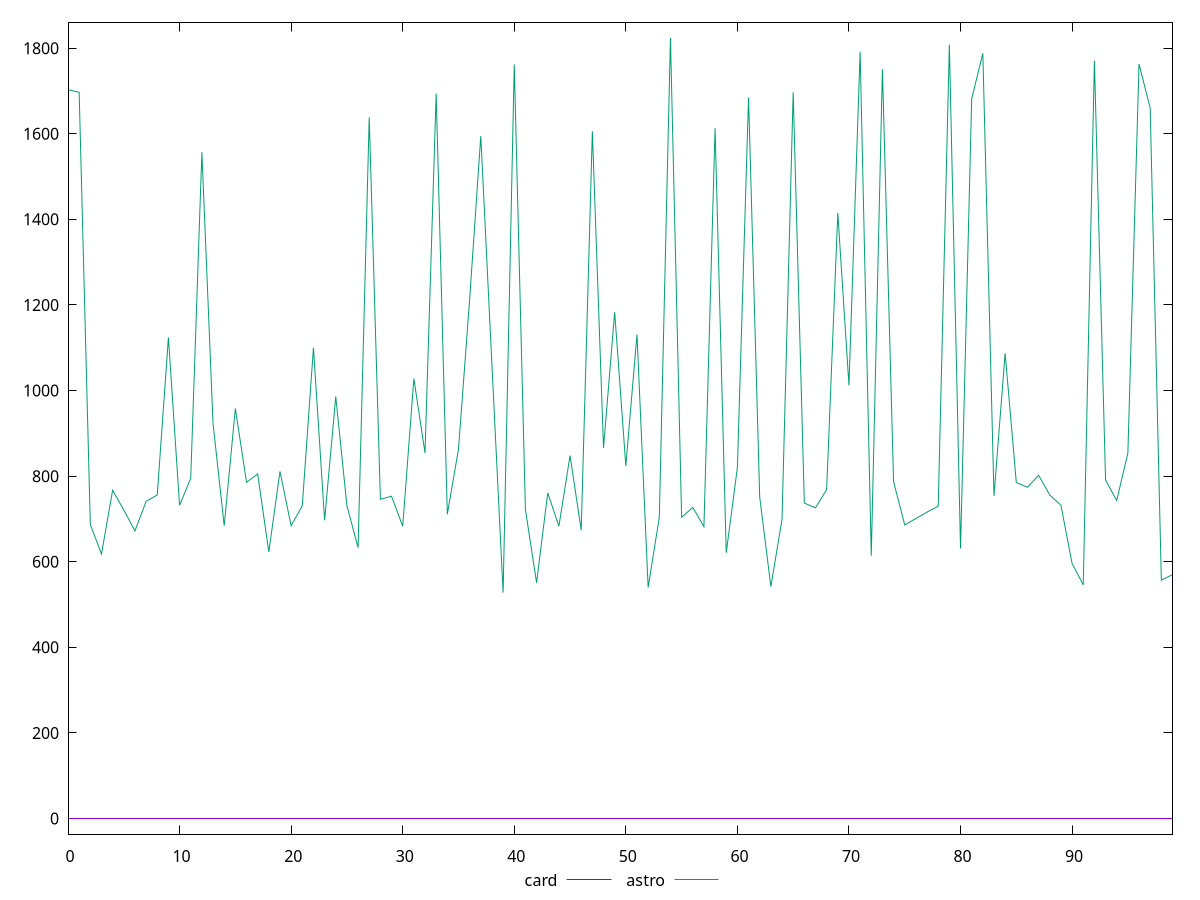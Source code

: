 reset

$card <<EOF
0 0
1 0
2 0
3 0
4 0
5 0
6 0
7 0
8 0
9 0
10 0
11 0
12 0
13 0
14 0
15 0
16 0
17 0
18 0
19 0
20 0
21 0
22 0
23 0
24 0
25 0
26 0
27 0
28 0
29 0
30 0
31 0
32 0
33 0
34 0
35 0
36 0
37 0
38 0
39 0
40 0
41 0
42 0
43 0
44 0
45 0
46 0
47 0
48 0
49 0
50 0
51 0
52 0
53 0
54 0
55 0
56 0
57 0
58 0
59 0
60 0
61 0
62 0
63 0
64 0
65 0
66 0
67 0
68 0
69 0
70 0
71 0
72 0
73 0
74 0
75 0
76 0
77 0
78 0
79 0
80 0
81 0
82 0
83 0
84 0
85 0
86 0
87 0
88 0
89 0
91 0
92 0
93 0
94 0
95 0
96 0
97 0
99 0
EOF

$astro <<EOF
0 1703
1 1697
2 687
3 618
4 767
5 721
6 672
7 741
8 756
9 1124
10 732
11 795
12 1557
13 923
14 684
15 958
16 786
17 805
18 623
19 811
20 684
21 731
22 1100
23 697
24 986
25 731
26 633
27 1638
28 746
29 753
30 683
31 1028
32 854
33 1694
34 711
35 863
36 1213
37 1595
38 1059
39 528
40 1762
41 722
42 551
43 761
44 683
45 848
46 674
47 1606
48 866
49 1183
50 824
51 1131
52 540
53 704
54 1824
55 704
56 727
57 682
58 1613
59 621
60 820
61 1685
62 751
63 542
64 699
65 1697
66 737
67 726
68 769
69 1415
70 1012
71 1792
72 614
73 1751
74 787
75 686
76 701
77 716
78 730
79 1808
80 631
81 1682
82 1788
83 754
84 1087
85 785
86 774
87 802
88 756
89 732
90 596
91 546
92 1771
93 791
94 743
95 854
96 1763
97 1660
98 557
99 570
EOF

set key outside below
set xrange [0:99]
set yrange [-36.480000000000004:1860.48]
set trange [-36.480000000000004:1860.48]
set terminal svg size 640, 520 enhanced background rgb 'white'
set output "report/report_00029_2021-02-24T13-36-40.390Z/render-blocking-resources/comparison/line/2_vs_3.svg"

plot $card title "card" with line, \
     $astro title "astro" with line

reset
